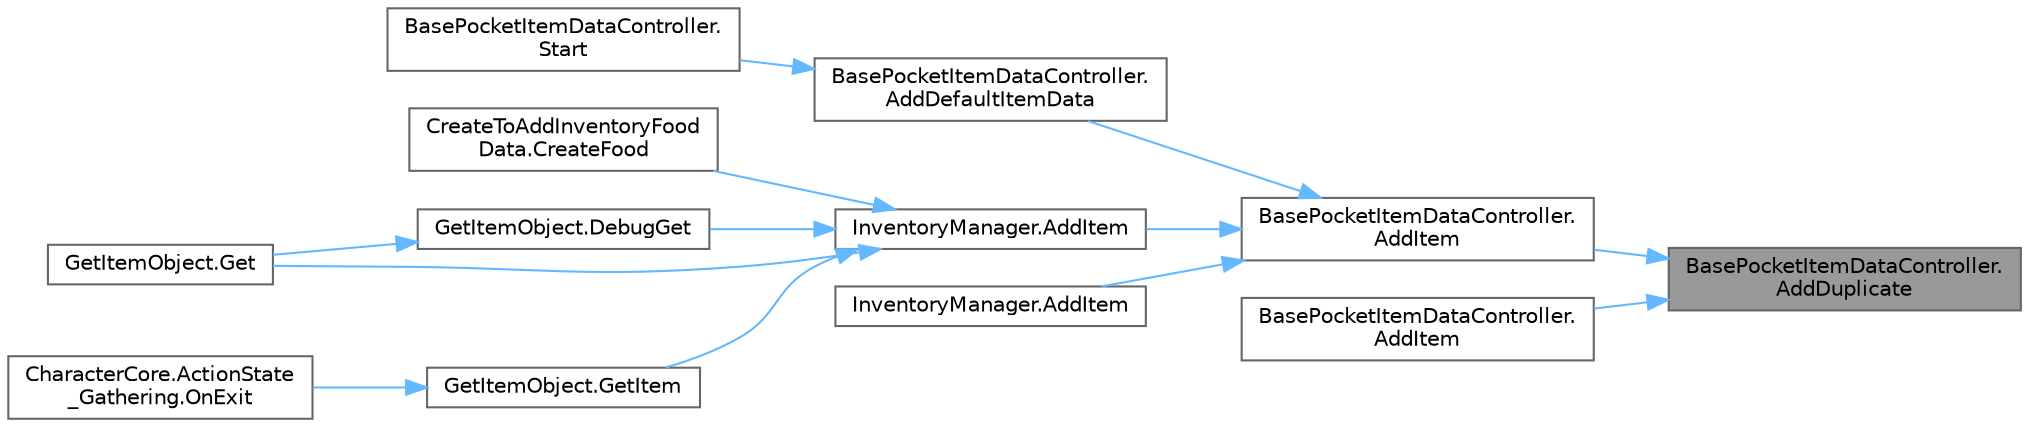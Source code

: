 digraph "BasePocketItemDataController.AddDuplicate"
{
 // LATEX_PDF_SIZE
  bgcolor="transparent";
  edge [fontname=Helvetica,fontsize=10,labelfontname=Helvetica,labelfontsize=10];
  node [fontname=Helvetica,fontsize=10,shape=box,height=0.2,width=0.4];
  rankdir="RL";
  Node1 [id="Node000001",label="BasePocketItemDataController.\lAddDuplicate",height=0.2,width=0.4,color="gray40", fillcolor="grey60", style="filled", fontcolor="black",tooltip=" "];
  Node1 -> Node2 [id="edge13_Node000001_Node000002",dir="back",color="steelblue1",style="solid",tooltip=" "];
  Node2 [id="Node000002",label="BasePocketItemDataController.\lAddItem",height=0.2,width=0.4,color="grey40", fillcolor="white", style="filled",URL="$class_base_pocket_item_data_controller.html#abd39ac87c09a44451c2bb01c0eecfa09",tooltip="アイテムリストに引数アイテムを追加する"];
  Node2 -> Node3 [id="edge14_Node000002_Node000003",dir="back",color="steelblue1",style="solid",tooltip=" "];
  Node3 [id="Node000003",label="BasePocketItemDataController.\lAddDefaultItemData",height=0.2,width=0.4,color="grey40", fillcolor="white", style="filled",URL="$class_base_pocket_item_data_controller.html#a8976ea94159ccc6785371582e4a69145",tooltip=" "];
  Node3 -> Node4 [id="edge15_Node000003_Node000004",dir="back",color="steelblue1",style="solid",tooltip=" "];
  Node4 [id="Node000004",label="BasePocketItemDataController.\lStart",height=0.2,width=0.4,color="grey40", fillcolor="white", style="filled",URL="$class_base_pocket_item_data_controller.html#af65bb1cf2b9474f28ee4a5490a9bf627",tooltip=" "];
  Node2 -> Node5 [id="edge16_Node000002_Node000005",dir="back",color="steelblue1",style="solid",tooltip=" "];
  Node5 [id="Node000005",label="InventoryManager.AddItem",height=0.2,width=0.4,color="grey40", fillcolor="white", style="filled",URL="$class_inventory_manager.html#ad2bff3b02a0f3a6dcd036a9df1791034",tooltip="アイテムリストに引数アイテムを追加する"];
  Node5 -> Node6 [id="edge17_Node000005_Node000006",dir="back",color="steelblue1",style="solid",tooltip=" "];
  Node6 [id="Node000006",label="CreateToAddInventoryFood\lData.CreateFood",height=0.2,width=0.4,color="grey40", fillcolor="white", style="filled",URL="$class_create_to_add_inventory_food_data.html#a2922c96a227cd99d5a4599423d309e3e",tooltip="料理を作成するメソッド。 作成した料理はPocketManagerに追加される。"];
  Node5 -> Node7 [id="edge18_Node000005_Node000007",dir="back",color="steelblue1",style="solid",tooltip=" "];
  Node7 [id="Node000007",label="GetItemObject.DebugGet",height=0.2,width=0.4,color="grey40", fillcolor="white", style="filled",URL="$class_get_item_object.html#a97dd1166320b08670b841af94266cb44",tooltip=" "];
  Node7 -> Node8 [id="edge19_Node000007_Node000008",dir="back",color="steelblue1",style="solid",tooltip=" "];
  Node8 [id="Node000008",label="GetItemObject.Get",height=0.2,width=0.4,color="grey40", fillcolor="white", style="filled",URL="$class_get_item_object.html#aa84ad542dcec19933655a5059d426e36",tooltip=" "];
  Node5 -> Node8 [id="edge20_Node000005_Node000008",dir="back",color="steelblue1",style="solid",tooltip=" "];
  Node5 -> Node9 [id="edge21_Node000005_Node000009",dir="back",color="steelblue1",style="solid",tooltip=" "];
  Node9 [id="Node000009",label="GetItemObject.GetItem",height=0.2,width=0.4,color="grey40", fillcolor="white", style="filled",URL="$class_get_item_object.html#add9486ad28696c343442d7a88574dc61",tooltip=" "];
  Node9 -> Node10 [id="edge22_Node000009_Node000010",dir="back",color="steelblue1",style="solid",tooltip=" "];
  Node10 [id="Node000010",label="CharacterCore.ActionState\l_Gathering.OnExit",height=0.2,width=0.4,color="grey40", fillcolor="white", style="filled",URL="$class_character_core_1_1_action_state___gathering.html#acc5268975f8ed1734d9a62544db6bb51",tooltip=" "];
  Node2 -> Node11 [id="edge23_Node000002_Node000011",dir="back",color="steelblue1",style="solid",tooltip=" "];
  Node11 [id="Node000011",label="InventoryManager.AddItem",height=0.2,width=0.4,color="grey40", fillcolor="white", style="filled",URL="$class_inventory_manager.html#aa312475830a213d933d73489216473d9",tooltip=" "];
  Node1 -> Node12 [id="edge24_Node000001_Node000012",dir="back",color="steelblue1",style="solid",tooltip=" "];
  Node12 [id="Node000012",label="BasePocketItemDataController.\lAddItem",height=0.2,width=0.4,color="grey40", fillcolor="white", style="filled",URL="$class_base_pocket_item_data_controller.html#a60c43285928f976d0ee1a5300bb09edc",tooltip=" "];
}
